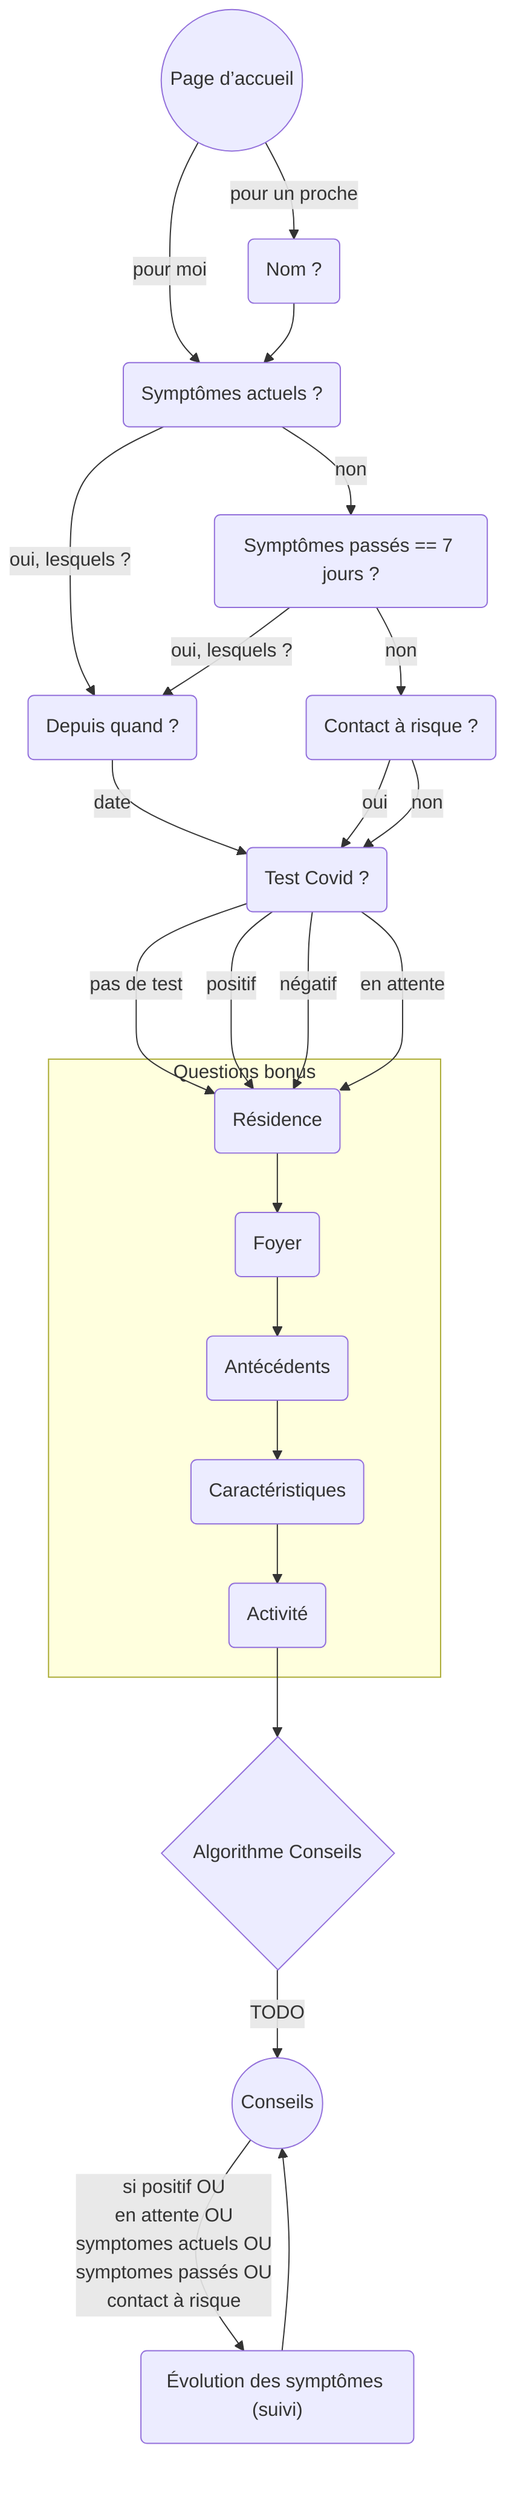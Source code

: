 graph TD
    introduction(("Page d’accueil")) -->|pour moi| symptomesactuels
    introduction(("Page d’accueil")) -->|pour un proche| nom

    nom("Nom ?") --> symptomesactuels

    symptomesactuels("Symptômes actuels ?")
    symptomesactuels -->|"oui, lesquels ?"| debutsymptomes
    symptomesactuels -->|non| symptomespasses

    symptomespasses("Symptômes passés == 7 jours ?")
    symptomespasses -->|oui, lesquels ?| debutsymptomes
    symptomespasses -->|non| contactarisque

    debutsymptomes("Depuis quand ?")
    debutsymptomes -->|date| depistage

    contactarisque("Contact à risque ?")
    contactarisque -->|oui| depistage
    contactarisque -->|non| depistage

    depistage("Test Covid ?")
    depistage --->|pas de test| residence
    depistage --->|positif| residence
    depistage --->|négatif| residence
    depistage --->|en attente| residence

    subgraph Questions bonus
    residence("Résidence") --> foyer("Foyer") --> antecedents("Antécédents") --> caracteristiques("Caractéristiques") --> activitepro("Activité")
    end

    activitepro --> algorithmeconseils

    algorithmeconseils{Algorithme Conseils}

    algorithmeconseils -->|TODO| conseils(("Conseils"))

    conseils -->|"si positif OU<br> en attente OU<br> symptomes actuels OU<br> symptomes passés OU<br> contact à risque"|suivisymptomes

    suivisymptomes("Évolution des symptômes (suivi)") --> conseils